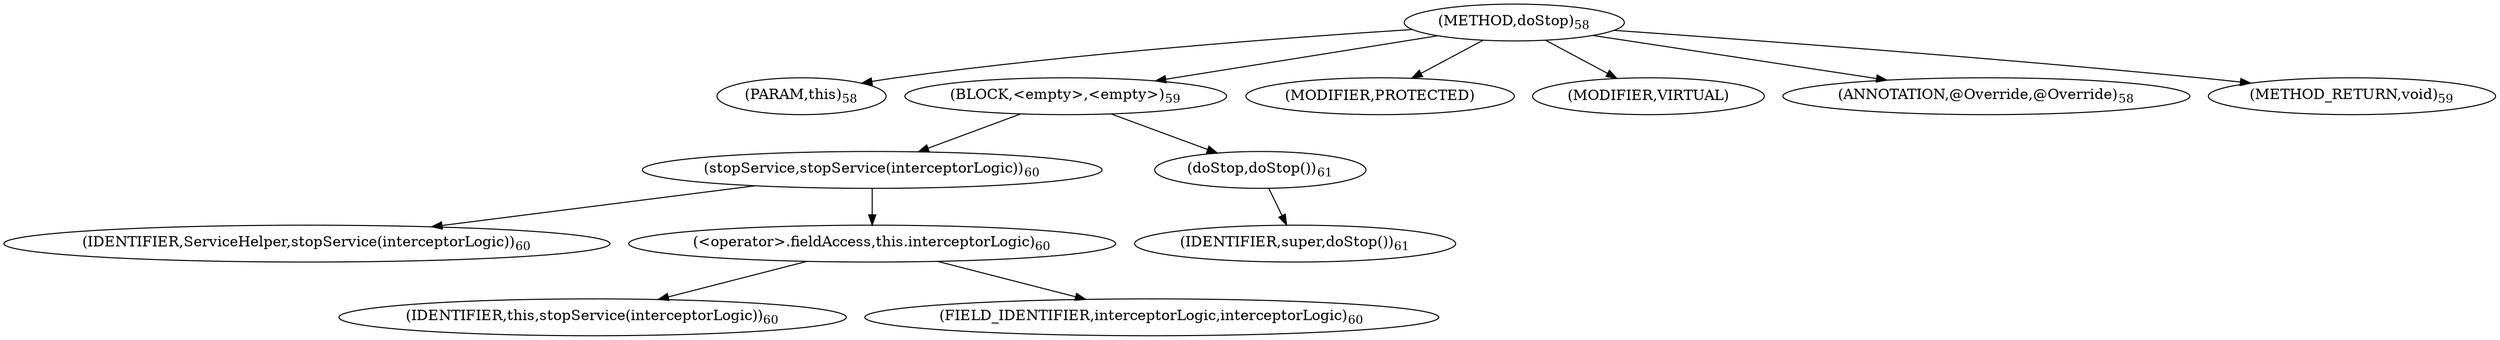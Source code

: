 digraph "doStop" {  
"78" [label = <(METHOD,doStop)<SUB>58</SUB>> ]
"79" [label = <(PARAM,this)<SUB>58</SUB>> ]
"80" [label = <(BLOCK,&lt;empty&gt;,&lt;empty&gt;)<SUB>59</SUB>> ]
"81" [label = <(stopService,stopService(interceptorLogic))<SUB>60</SUB>> ]
"82" [label = <(IDENTIFIER,ServiceHelper,stopService(interceptorLogic))<SUB>60</SUB>> ]
"83" [label = <(&lt;operator&gt;.fieldAccess,this.interceptorLogic)<SUB>60</SUB>> ]
"84" [label = <(IDENTIFIER,this,stopService(interceptorLogic))<SUB>60</SUB>> ]
"85" [label = <(FIELD_IDENTIFIER,interceptorLogic,interceptorLogic)<SUB>60</SUB>> ]
"86" [label = <(doStop,doStop())<SUB>61</SUB>> ]
"87" [label = <(IDENTIFIER,super,doStop())<SUB>61</SUB>> ]
"88" [label = <(MODIFIER,PROTECTED)> ]
"89" [label = <(MODIFIER,VIRTUAL)> ]
"90" [label = <(ANNOTATION,@Override,@Override)<SUB>58</SUB>> ]
"91" [label = <(METHOD_RETURN,void)<SUB>59</SUB>> ]
  "78" -> "79" 
  "78" -> "80" 
  "78" -> "88" 
  "78" -> "89" 
  "78" -> "90" 
  "78" -> "91" 
  "80" -> "81" 
  "80" -> "86" 
  "81" -> "82" 
  "81" -> "83" 
  "83" -> "84" 
  "83" -> "85" 
  "86" -> "87" 
}
